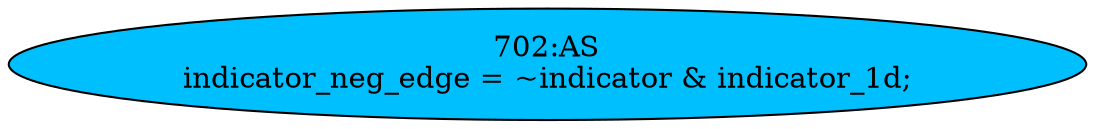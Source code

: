 strict digraph "" {
	node [label="\N"];
	"702:AS"	 [ast="<pyverilog.vparser.ast.Assign object at 0x7f9d7db950d0>",
		def_var="['indicator_neg_edge']",
		fillcolor=deepskyblue,
		label="702:AS
indicator_neg_edge = ~indicator & indicator_1d;",
		statements="[]",
		style=filled,
		typ=Assign,
		use_var="['indicator', 'indicator_1d']"];
}
